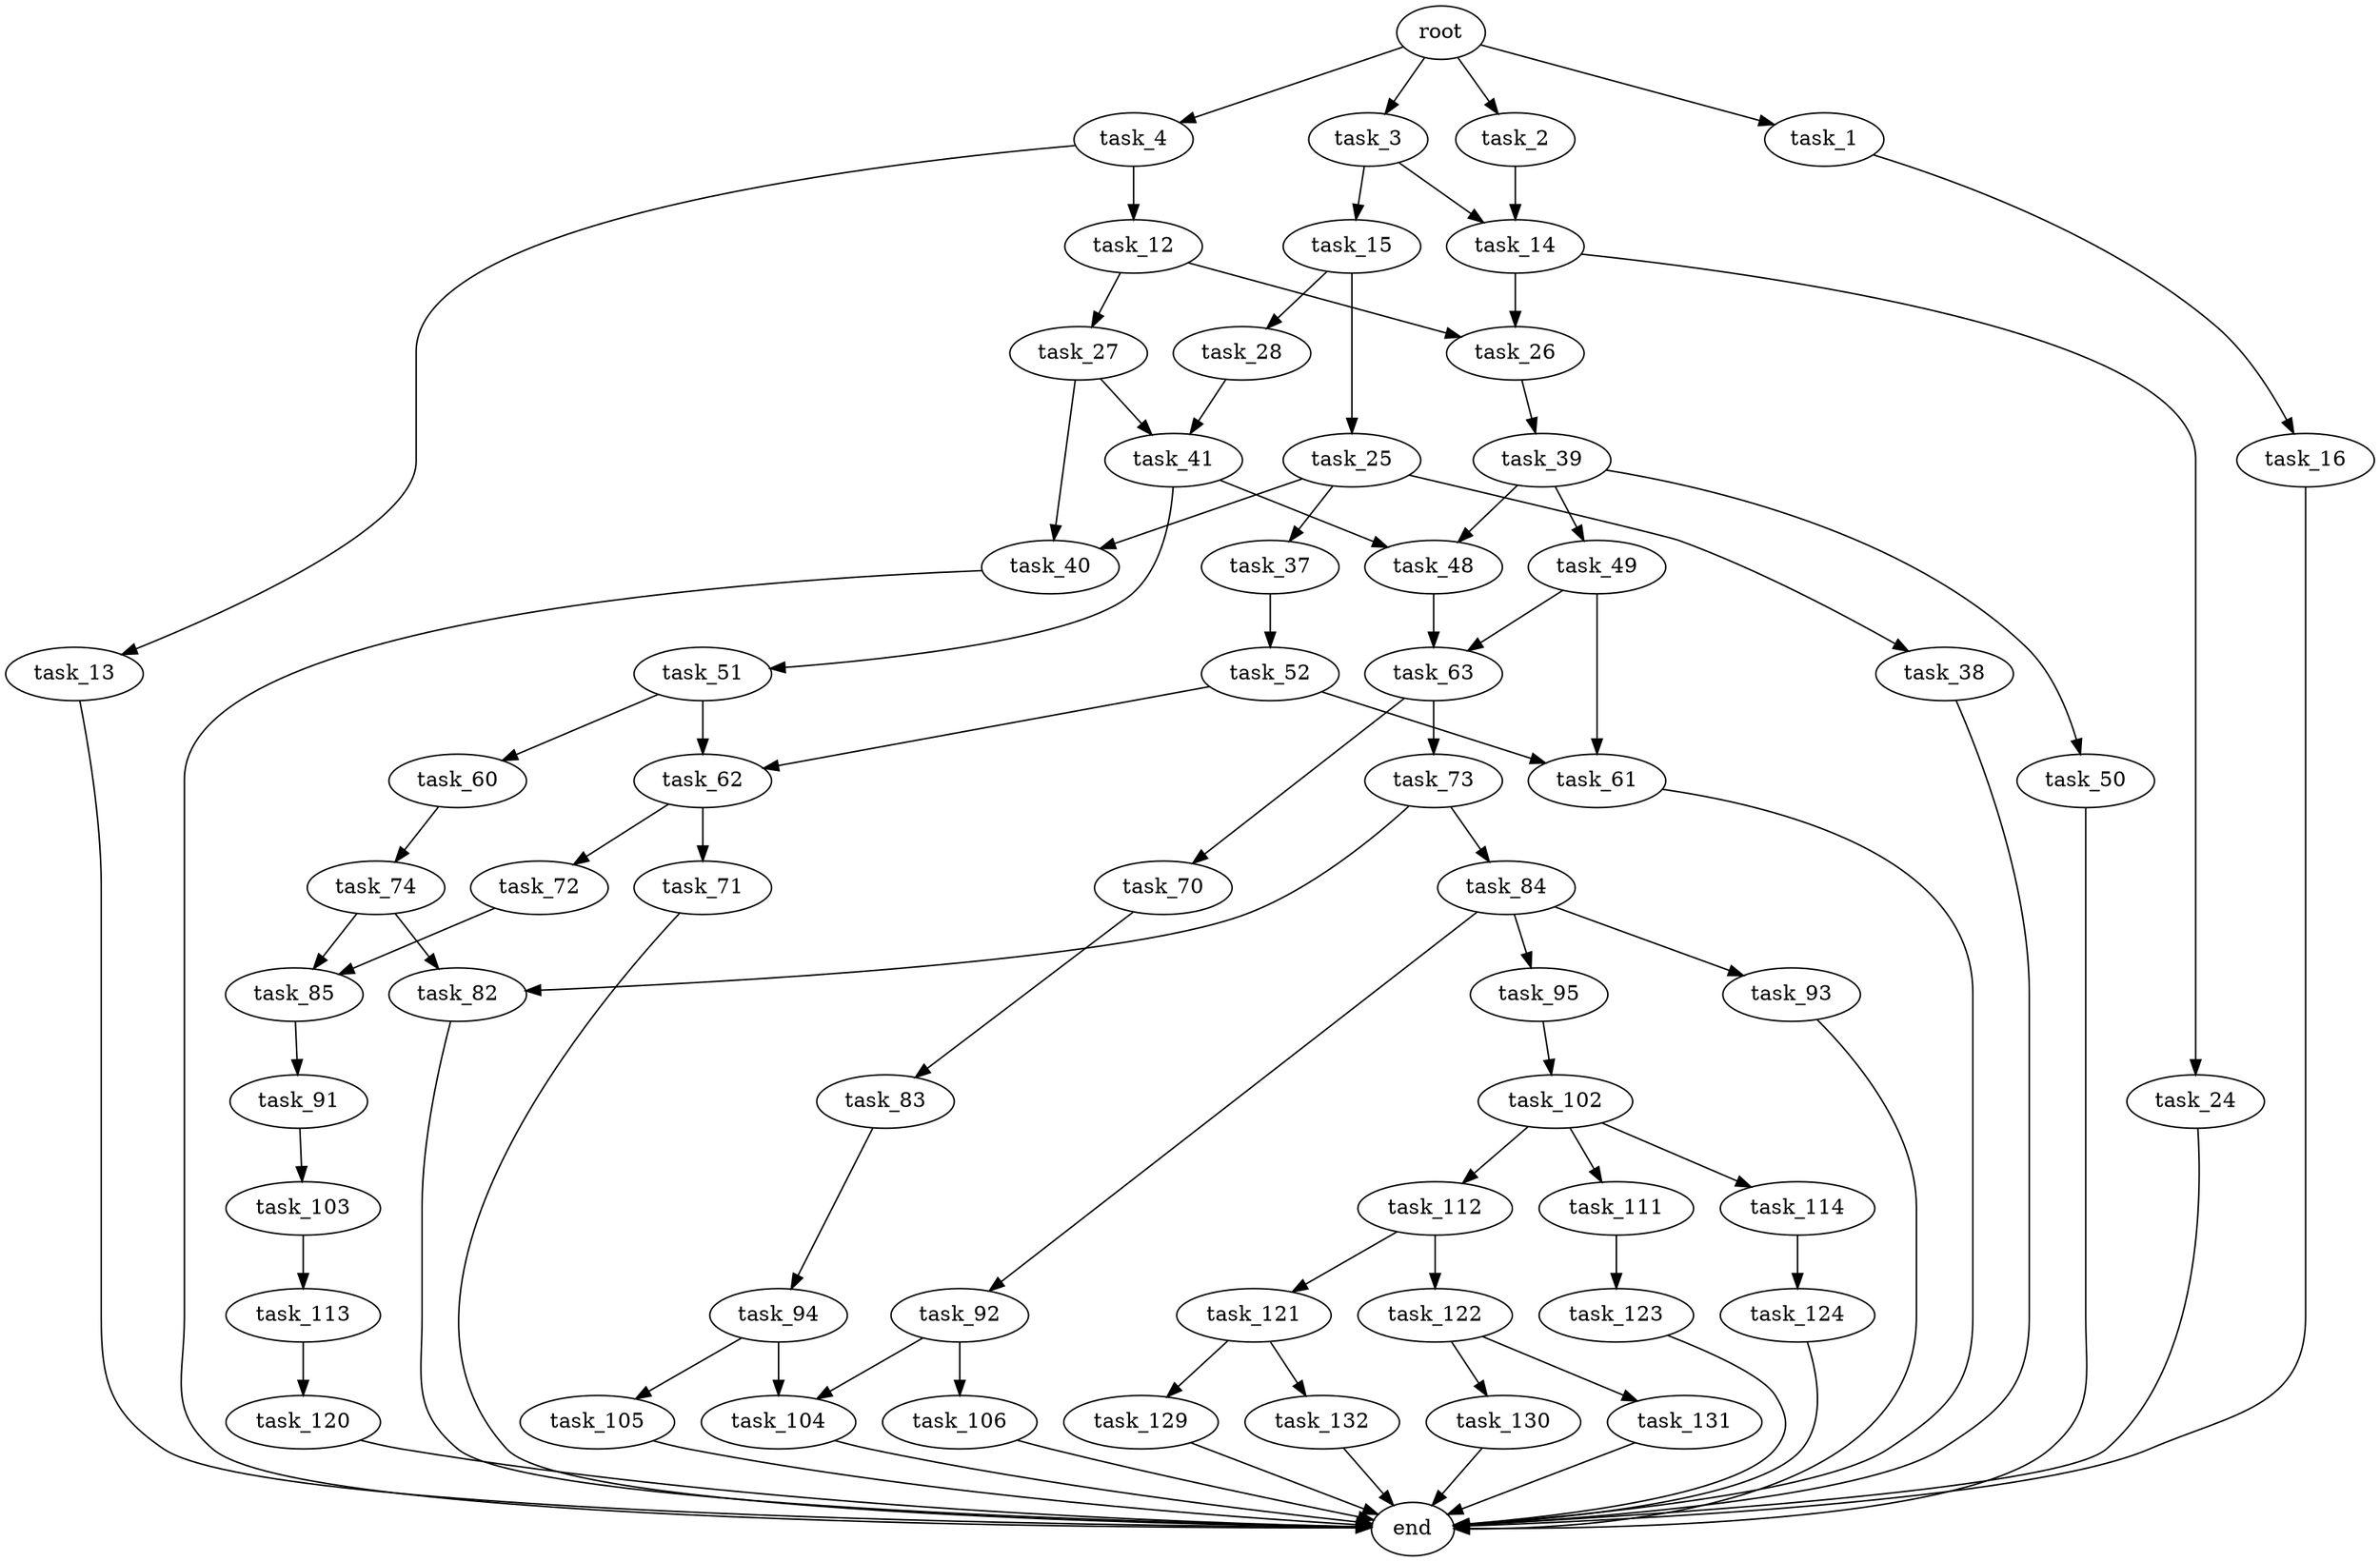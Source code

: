 digraph G {
  root [size="0.000000"];
  task_1 [size="681470358461.000000"];
  task_2 [size="134217728000.000000"];
  task_3 [size="472491363185.000000"];
  task_4 [size="28602365844.000000"];
  task_12 [size="286541433351.000000"];
  task_13 [size="68719476736.000000"];
  task_14 [size="18458350676.000000"];
  task_15 [size="5645081936.000000"];
  task_16 [size="68719476736.000000"];
  task_24 [size="34961111401.000000"];
  task_25 [size="1859134843.000000"];
  task_26 [size="28991029248.000000"];
  task_27 [size="1073741824000.000000"];
  task_28 [size="809843857714.000000"];
  task_37 [size="1073741824000.000000"];
  task_38 [size="143436623928.000000"];
  task_39 [size="3455340573.000000"];
  task_40 [size="27935637201.000000"];
  task_41 [size="155092106470.000000"];
  task_48 [size="204725991850.000000"];
  task_49 [size="1942868933.000000"];
  task_50 [size="2576124935.000000"];
  task_51 [size="782757789696.000000"];
  task_52 [size="68719476736.000000"];
  task_60 [size="21970408976.000000"];
  task_61 [size="134217728000.000000"];
  task_62 [size="23559292610.000000"];
  task_63 [size="23964530795.000000"];
  task_70 [size="26256109157.000000"];
  task_71 [size="2408448825.000000"];
  task_72 [size="231928233984.000000"];
  task_73 [size="308320416355.000000"];
  task_74 [size="57644080647.000000"];
  task_82 [size="231928233984.000000"];
  task_83 [size="8589934592.000000"];
  task_84 [size="399192198423.000000"];
  task_85 [size="368293445632.000000"];
  task_91 [size="208154209737.000000"];
  task_92 [size="114208240023.000000"];
  task_93 [size="782757789696.000000"];
  task_94 [size="67940709636.000000"];
  task_95 [size="134217728000.000000"];
  task_102 [size="4912224155.000000"];
  task_103 [size="24544368912.000000"];
  task_104 [size="8589934592.000000"];
  task_105 [size="28991029248.000000"];
  task_106 [size="134217728000.000000"];
  task_111 [size="834746290994.000000"];
  task_112 [size="662920867600.000000"];
  task_113 [size="231928233984.000000"];
  task_114 [size="24966887268.000000"];
  task_120 [size="1025214986016.000000"];
  task_121 [size="8589934592.000000"];
  task_122 [size="259366975973.000000"];
  task_123 [size="9223707821.000000"];
  task_124 [size="728539370412.000000"];
  task_129 [size="16707321581.000000"];
  task_130 [size="35450798610.000000"];
  task_131 [size="782757789696.000000"];
  task_132 [size="35088637365.000000"];
  end [size="0.000000"];

  root -> task_1 [size="1.000000"];
  root -> task_2 [size="1.000000"];
  root -> task_3 [size="1.000000"];
  root -> task_4 [size="1.000000"];
  task_1 -> task_16 [size="536870912.000000"];
  task_2 -> task_14 [size="209715200.000000"];
  task_3 -> task_14 [size="301989888.000000"];
  task_3 -> task_15 [size="301989888.000000"];
  task_4 -> task_12 [size="838860800.000000"];
  task_4 -> task_13 [size="838860800.000000"];
  task_12 -> task_26 [size="536870912.000000"];
  task_12 -> task_27 [size="536870912.000000"];
  task_13 -> end [size="1.000000"];
  task_14 -> task_24 [size="411041792.000000"];
  task_14 -> task_26 [size="411041792.000000"];
  task_15 -> task_25 [size="209715200.000000"];
  task_15 -> task_28 [size="209715200.000000"];
  task_16 -> end [size="1.000000"];
  task_24 -> end [size="1.000000"];
  task_25 -> task_37 [size="134217728.000000"];
  task_25 -> task_38 [size="134217728.000000"];
  task_25 -> task_40 [size="134217728.000000"];
  task_26 -> task_39 [size="75497472.000000"];
  task_27 -> task_40 [size="838860800.000000"];
  task_27 -> task_41 [size="838860800.000000"];
  task_28 -> task_41 [size="679477248.000000"];
  task_37 -> task_52 [size="838860800.000000"];
  task_38 -> end [size="1.000000"];
  task_39 -> task_48 [size="134217728.000000"];
  task_39 -> task_49 [size="134217728.000000"];
  task_39 -> task_50 [size="134217728.000000"];
  task_40 -> end [size="1.000000"];
  task_41 -> task_48 [size="209715200.000000"];
  task_41 -> task_51 [size="209715200.000000"];
  task_48 -> task_63 [size="411041792.000000"];
  task_49 -> task_61 [size="209715200.000000"];
  task_49 -> task_63 [size="209715200.000000"];
  task_50 -> end [size="1.000000"];
  task_51 -> task_60 [size="679477248.000000"];
  task_51 -> task_62 [size="679477248.000000"];
  task_52 -> task_61 [size="134217728.000000"];
  task_52 -> task_62 [size="134217728.000000"];
  task_60 -> task_74 [size="411041792.000000"];
  task_61 -> end [size="1.000000"];
  task_62 -> task_71 [size="838860800.000000"];
  task_62 -> task_72 [size="838860800.000000"];
  task_63 -> task_70 [size="411041792.000000"];
  task_63 -> task_73 [size="411041792.000000"];
  task_70 -> task_83 [size="411041792.000000"];
  task_71 -> end [size="1.000000"];
  task_72 -> task_85 [size="301989888.000000"];
  task_73 -> task_82 [size="209715200.000000"];
  task_73 -> task_84 [size="209715200.000000"];
  task_74 -> task_82 [size="209715200.000000"];
  task_74 -> task_85 [size="209715200.000000"];
  task_82 -> end [size="1.000000"];
  task_83 -> task_94 [size="33554432.000000"];
  task_84 -> task_92 [size="301989888.000000"];
  task_84 -> task_93 [size="301989888.000000"];
  task_84 -> task_95 [size="301989888.000000"];
  task_85 -> task_91 [size="411041792.000000"];
  task_91 -> task_103 [size="411041792.000000"];
  task_92 -> task_104 [size="209715200.000000"];
  task_92 -> task_106 [size="209715200.000000"];
  task_93 -> end [size="1.000000"];
  task_94 -> task_104 [size="75497472.000000"];
  task_94 -> task_105 [size="75497472.000000"];
  task_95 -> task_102 [size="209715200.000000"];
  task_102 -> task_111 [size="134217728.000000"];
  task_102 -> task_112 [size="134217728.000000"];
  task_102 -> task_114 [size="134217728.000000"];
  task_103 -> task_113 [size="75497472.000000"];
  task_104 -> end [size="1.000000"];
  task_105 -> end [size="1.000000"];
  task_106 -> end [size="1.000000"];
  task_111 -> task_123 [size="536870912.000000"];
  task_112 -> task_121 [size="536870912.000000"];
  task_112 -> task_122 [size="536870912.000000"];
  task_113 -> task_120 [size="301989888.000000"];
  task_114 -> task_124 [size="75497472.000000"];
  task_120 -> end [size="1.000000"];
  task_121 -> task_129 [size="33554432.000000"];
  task_121 -> task_132 [size="33554432.000000"];
  task_122 -> task_130 [size="301989888.000000"];
  task_122 -> task_131 [size="301989888.000000"];
  task_123 -> end [size="1.000000"];
  task_124 -> end [size="1.000000"];
  task_129 -> end [size="1.000000"];
  task_130 -> end [size="1.000000"];
  task_131 -> end [size="1.000000"];
  task_132 -> end [size="1.000000"];
}
